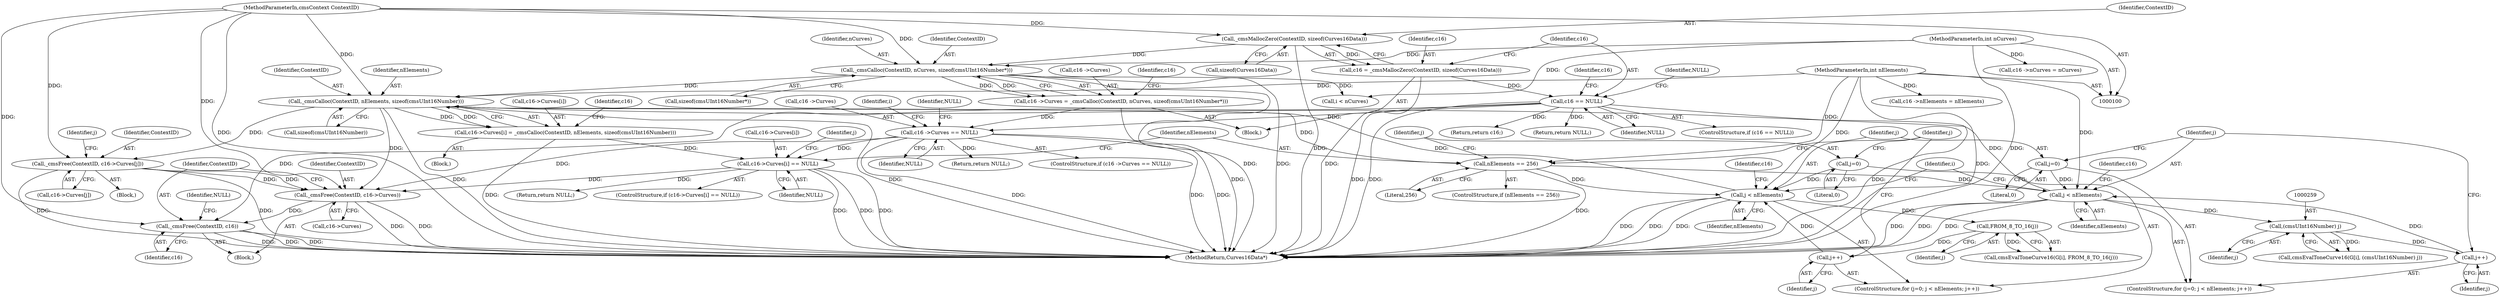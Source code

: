 digraph "0_Little-CMS_91c2db7f2559be504211b283bc3a2c631d6f06d9_2@pointer" {
"1000200" [label="(Call,_cmsFree(ContextID, c16))"];
"1000195" [label="(Call,_cmsFree(ContextID, c16->Curves))"];
"1000188" [label="(Call,_cmsFree(ContextID, c16->Curves[j]))"];
"1000164" [label="(Call,_cmsCalloc(ContextID, nElements, sizeof(cmsUInt16Number)))"];
"1000135" [label="(Call,_cmsCalloc(ContextID, nCurves, sizeof(cmsUInt16Number*)))"];
"1000111" [label="(Call,_cmsMallocZero(ContextID, sizeof(Curves16Data)))"];
"1000101" [label="(MethodParameterIn,cmsContext ContextID)"];
"1000102" [label="(MethodParameterIn,int nCurves)"];
"1000214" [label="(Call,j < nElements)"];
"1000217" [label="(Call,j++)"];
"1000232" [label="(Call,FROM_8_TO_16(j))"];
"1000211" [label="(Call,j=0)"];
"1000206" [label="(Call,nElements == 256)"];
"1000103" [label="(MethodParameterIn,int nElements)"];
"1000240" [label="(Call,j < nElements)"];
"1000237" [label="(Call,j=0)"];
"1000243" [label="(Call,j++)"];
"1000258" [label="(Call,(cmsUInt16Number) j)"];
"1000141" [label="(Call,c16 ->Curves == NULL)"];
"1000131" [label="(Call,c16 ->Curves = _cmsCalloc(ContextID, nCurves, sizeof(cmsUInt16Number*)))"];
"1000116" [label="(Call,c16 == NULL)"];
"1000109" [label="(Call,c16 = _cmsMallocZero(ContextID, sizeof(Curves16Data)))"];
"1000170" [label="(Call,c16->Curves[i] == NULL)"];
"1000158" [label="(Call,c16->Curves[i] = _cmsCalloc(ContextID, nElements, sizeof(cmsUInt16Number)))"];
"1000166" [label="(Identifier,nElements)"];
"1000121" [label="(Call,c16 ->nCurves = nCurves)"];
"1000203" [label="(Return,return NULL;)"];
"1000242" [label="(Identifier,nElements)"];
"1000218" [label="(Identifier,j)"];
"1000214" [label="(Call,j < nElements)"];
"1000112" [label="(Identifier,ContextID)"];
"1000263" [label="(MethodReturn,Curves16Data*)"];
"1000217" [label="(Call,j++)"];
"1000113" [label="(Call,sizeof(Curves16Data))"];
"1000126" [label="(Call,c16 ->nElements = nElements)"];
"1000189" [label="(Identifier,ContextID)"];
"1000115" [label="(ControlStructure,if (c16 == NULL))"];
"1000135" [label="(Call,_cmsCalloc(ContextID, nCurves, sizeof(cmsUInt16Number*)))"];
"1000169" [label="(ControlStructure,if (c16->Curves[i] == NULL))"];
"1000170" [label="(Call,c16->Curves[i] == NULL)"];
"1000118" [label="(Identifier,NULL)"];
"1000238" [label="(Identifier,j)"];
"1000195" [label="(Call,_cmsFree(ContextID, c16->Curves))"];
"1000103" [label="(MethodParameterIn,int nElements)"];
"1000165" [label="(Identifier,ContextID)"];
"1000132" [label="(Call,c16 ->Curves)"];
"1000167" [label="(Call,sizeof(cmsUInt16Number))"];
"1000164" [label="(Call,_cmsCalloc(ContextID, nElements, sizeof(cmsUInt16Number)))"];
"1000180" [label="(Identifier,j)"];
"1000141" [label="(Call,c16 ->Curves == NULL)"];
"1000260" [label="(Identifier,j)"];
"1000123" [label="(Identifier,c16)"];
"1000197" [label="(Call,c16->Curves)"];
"1000187" [label="(Block,)"];
"1000177" [label="(Block,)"];
"1000212" [label="(Identifier,j)"];
"1000146" [label="(Return,return NULL;)"];
"1000208" [label="(Literal,256)"];
"1000244" [label="(Identifier,j)"];
"1000111" [label="(Call,_cmsMallocZero(ContextID, sizeof(Curves16Data)))"];
"1000140" [label="(ControlStructure,if (c16 ->Curves == NULL))"];
"1000237" [label="(Call,j=0)"];
"1000261" [label="(Return,return c16;)"];
"1000240" [label="(Call,j < nElements)"];
"1000171" [label="(Call,c16->Curves[i])"];
"1000158" [label="(Call,c16->Curves[i] = _cmsCalloc(ContextID, nElements, sizeof(cmsUInt16Number)))"];
"1000241" [label="(Identifier,j)"];
"1000207" [label="(Identifier,nElements)"];
"1000200" [label="(Call,_cmsFree(ContextID, c16))"];
"1000205" [label="(ControlStructure,if (nElements == 256))"];
"1000143" [label="(Identifier,c16)"];
"1000136" [label="(Identifier,ContextID)"];
"1000224" [label="(Identifier,c16)"];
"1000120" [label="(Identifier,NULL)"];
"1000131" [label="(Call,c16 ->Curves = _cmsCalloc(ContextID, nCurves, sizeof(cmsUInt16Number*)))"];
"1000116" [label="(Call,c16 == NULL)"];
"1000157" [label="(Block,)"];
"1000186" [label="(Identifier,j)"];
"1000156" [label="(Identifier,i)"];
"1000110" [label="(Identifier,c16)"];
"1000206" [label="(Call,nElements == 256)"];
"1000210" [label="(ControlStructure,for (j=0; j < nElements; j++))"];
"1000239" [label="(Literal,0)"];
"1000142" [label="(Call,c16 ->Curves)"];
"1000137" [label="(Identifier,nCurves)"];
"1000190" [label="(Call,c16->Curves[j])"];
"1000258" [label="(Call,(cmsUInt16Number) j)"];
"1000150" [label="(Identifier,i)"];
"1000228" [label="(Call,cmsEvalToneCurve16(G[i], FROM_8_TO_16(j)))"];
"1000201" [label="(Identifier,ContextID)"];
"1000196" [label="(Identifier,ContextID)"];
"1000101" [label="(MethodParameterIn,cmsContext ContextID)"];
"1000243" [label="(Call,j++)"];
"1000119" [label="(Return,return NULL;)"];
"1000176" [label="(Identifier,NULL)"];
"1000204" [label="(Identifier,NULL)"];
"1000236" [label="(ControlStructure,for (j=0; j < nElements; j++))"];
"1000215" [label="(Identifier,j)"];
"1000109" [label="(Call,c16 = _cmsMallocZero(ContextID, sizeof(Curves16Data)))"];
"1000147" [label="(Identifier,NULL)"];
"1000188" [label="(Call,_cmsFree(ContextID, c16->Curves[j]))"];
"1000145" [label="(Identifier,NULL)"];
"1000117" [label="(Identifier,c16)"];
"1000211" [label="(Call,j=0)"];
"1000202" [label="(Identifier,c16)"];
"1000233" [label="(Identifier,j)"];
"1000105" [label="(Block,)"];
"1000173" [label="(Identifier,c16)"];
"1000213" [label="(Literal,0)"];
"1000232" [label="(Call,FROM_8_TO_16(j))"];
"1000254" [label="(Call,cmsEvalToneCurve16(G[i], (cmsUInt16Number) j))"];
"1000216" [label="(Identifier,nElements)"];
"1000159" [label="(Call,c16->Curves[i])"];
"1000250" [label="(Identifier,c16)"];
"1000152" [label="(Call,i < nCurves)"];
"1000102" [label="(MethodParameterIn,int nCurves)"];
"1000138" [label="(Call,sizeof(cmsUInt16Number*))"];
"1000200" -> "1000177"  [label="AST: "];
"1000200" -> "1000202"  [label="CFG: "];
"1000201" -> "1000200"  [label="AST: "];
"1000202" -> "1000200"  [label="AST: "];
"1000204" -> "1000200"  [label="CFG: "];
"1000200" -> "1000263"  [label="DDG: "];
"1000200" -> "1000263"  [label="DDG: "];
"1000200" -> "1000263"  [label="DDG: "];
"1000195" -> "1000200"  [label="DDG: "];
"1000101" -> "1000200"  [label="DDG: "];
"1000116" -> "1000200"  [label="DDG: "];
"1000195" -> "1000177"  [label="AST: "];
"1000195" -> "1000197"  [label="CFG: "];
"1000196" -> "1000195"  [label="AST: "];
"1000197" -> "1000195"  [label="AST: "];
"1000201" -> "1000195"  [label="CFG: "];
"1000195" -> "1000263"  [label="DDG: "];
"1000195" -> "1000263"  [label="DDG: "];
"1000188" -> "1000195"  [label="DDG: "];
"1000188" -> "1000195"  [label="DDG: "];
"1000164" -> "1000195"  [label="DDG: "];
"1000101" -> "1000195"  [label="DDG: "];
"1000141" -> "1000195"  [label="DDG: "];
"1000170" -> "1000195"  [label="DDG: "];
"1000188" -> "1000187"  [label="AST: "];
"1000188" -> "1000190"  [label="CFG: "];
"1000189" -> "1000188"  [label="AST: "];
"1000190" -> "1000188"  [label="AST: "];
"1000186" -> "1000188"  [label="CFG: "];
"1000188" -> "1000263"  [label="DDG: "];
"1000188" -> "1000263"  [label="DDG: "];
"1000164" -> "1000188"  [label="DDG: "];
"1000101" -> "1000188"  [label="DDG: "];
"1000164" -> "1000158"  [label="AST: "];
"1000164" -> "1000167"  [label="CFG: "];
"1000165" -> "1000164"  [label="AST: "];
"1000166" -> "1000164"  [label="AST: "];
"1000167" -> "1000164"  [label="AST: "];
"1000158" -> "1000164"  [label="CFG: "];
"1000164" -> "1000263"  [label="DDG: "];
"1000164" -> "1000263"  [label="DDG: "];
"1000164" -> "1000158"  [label="DDG: "];
"1000164" -> "1000158"  [label="DDG: "];
"1000135" -> "1000164"  [label="DDG: "];
"1000101" -> "1000164"  [label="DDG: "];
"1000214" -> "1000164"  [label="DDG: "];
"1000240" -> "1000164"  [label="DDG: "];
"1000103" -> "1000164"  [label="DDG: "];
"1000164" -> "1000206"  [label="DDG: "];
"1000135" -> "1000131"  [label="AST: "];
"1000135" -> "1000138"  [label="CFG: "];
"1000136" -> "1000135"  [label="AST: "];
"1000137" -> "1000135"  [label="AST: "];
"1000138" -> "1000135"  [label="AST: "];
"1000131" -> "1000135"  [label="CFG: "];
"1000135" -> "1000263"  [label="DDG: "];
"1000135" -> "1000263"  [label="DDG: "];
"1000135" -> "1000131"  [label="DDG: "];
"1000135" -> "1000131"  [label="DDG: "];
"1000111" -> "1000135"  [label="DDG: "];
"1000101" -> "1000135"  [label="DDG: "];
"1000102" -> "1000135"  [label="DDG: "];
"1000135" -> "1000152"  [label="DDG: "];
"1000111" -> "1000109"  [label="AST: "];
"1000111" -> "1000113"  [label="CFG: "];
"1000112" -> "1000111"  [label="AST: "];
"1000113" -> "1000111"  [label="AST: "];
"1000109" -> "1000111"  [label="CFG: "];
"1000111" -> "1000263"  [label="DDG: "];
"1000111" -> "1000109"  [label="DDG: "];
"1000101" -> "1000111"  [label="DDG: "];
"1000101" -> "1000100"  [label="AST: "];
"1000101" -> "1000263"  [label="DDG: "];
"1000102" -> "1000100"  [label="AST: "];
"1000102" -> "1000263"  [label="DDG: "];
"1000102" -> "1000121"  [label="DDG: "];
"1000102" -> "1000152"  [label="DDG: "];
"1000214" -> "1000210"  [label="AST: "];
"1000214" -> "1000216"  [label="CFG: "];
"1000215" -> "1000214"  [label="AST: "];
"1000216" -> "1000214"  [label="AST: "];
"1000224" -> "1000214"  [label="CFG: "];
"1000156" -> "1000214"  [label="CFG: "];
"1000214" -> "1000263"  [label="DDG: "];
"1000214" -> "1000263"  [label="DDG: "];
"1000214" -> "1000263"  [label="DDG: "];
"1000217" -> "1000214"  [label="DDG: "];
"1000211" -> "1000214"  [label="DDG: "];
"1000206" -> "1000214"  [label="DDG: "];
"1000103" -> "1000214"  [label="DDG: "];
"1000214" -> "1000232"  [label="DDG: "];
"1000217" -> "1000210"  [label="AST: "];
"1000217" -> "1000218"  [label="CFG: "];
"1000218" -> "1000217"  [label="AST: "];
"1000215" -> "1000217"  [label="CFG: "];
"1000232" -> "1000217"  [label="DDG: "];
"1000232" -> "1000228"  [label="AST: "];
"1000232" -> "1000233"  [label="CFG: "];
"1000233" -> "1000232"  [label="AST: "];
"1000228" -> "1000232"  [label="CFG: "];
"1000232" -> "1000228"  [label="DDG: "];
"1000211" -> "1000210"  [label="AST: "];
"1000211" -> "1000213"  [label="CFG: "];
"1000212" -> "1000211"  [label="AST: "];
"1000213" -> "1000211"  [label="AST: "];
"1000215" -> "1000211"  [label="CFG: "];
"1000206" -> "1000205"  [label="AST: "];
"1000206" -> "1000208"  [label="CFG: "];
"1000207" -> "1000206"  [label="AST: "];
"1000208" -> "1000206"  [label="AST: "];
"1000212" -> "1000206"  [label="CFG: "];
"1000238" -> "1000206"  [label="CFG: "];
"1000206" -> "1000263"  [label="DDG: "];
"1000103" -> "1000206"  [label="DDG: "];
"1000206" -> "1000240"  [label="DDG: "];
"1000103" -> "1000100"  [label="AST: "];
"1000103" -> "1000263"  [label="DDG: "];
"1000103" -> "1000126"  [label="DDG: "];
"1000103" -> "1000240"  [label="DDG: "];
"1000240" -> "1000236"  [label="AST: "];
"1000240" -> "1000242"  [label="CFG: "];
"1000241" -> "1000240"  [label="AST: "];
"1000242" -> "1000240"  [label="AST: "];
"1000250" -> "1000240"  [label="CFG: "];
"1000156" -> "1000240"  [label="CFG: "];
"1000240" -> "1000263"  [label="DDG: "];
"1000240" -> "1000263"  [label="DDG: "];
"1000240" -> "1000263"  [label="DDG: "];
"1000237" -> "1000240"  [label="DDG: "];
"1000243" -> "1000240"  [label="DDG: "];
"1000240" -> "1000258"  [label="DDG: "];
"1000237" -> "1000236"  [label="AST: "];
"1000237" -> "1000239"  [label="CFG: "];
"1000238" -> "1000237"  [label="AST: "];
"1000239" -> "1000237"  [label="AST: "];
"1000241" -> "1000237"  [label="CFG: "];
"1000243" -> "1000236"  [label="AST: "];
"1000243" -> "1000244"  [label="CFG: "];
"1000244" -> "1000243"  [label="AST: "];
"1000241" -> "1000243"  [label="CFG: "];
"1000258" -> "1000243"  [label="DDG: "];
"1000258" -> "1000254"  [label="AST: "];
"1000258" -> "1000260"  [label="CFG: "];
"1000259" -> "1000258"  [label="AST: "];
"1000260" -> "1000258"  [label="AST: "];
"1000254" -> "1000258"  [label="CFG: "];
"1000258" -> "1000254"  [label="DDG: "];
"1000141" -> "1000140"  [label="AST: "];
"1000141" -> "1000145"  [label="CFG: "];
"1000142" -> "1000141"  [label="AST: "];
"1000145" -> "1000141"  [label="AST: "];
"1000147" -> "1000141"  [label="CFG: "];
"1000150" -> "1000141"  [label="CFG: "];
"1000141" -> "1000263"  [label="DDG: "];
"1000141" -> "1000263"  [label="DDG: "];
"1000141" -> "1000263"  [label="DDG: "];
"1000131" -> "1000141"  [label="DDG: "];
"1000116" -> "1000141"  [label="DDG: "];
"1000141" -> "1000146"  [label="DDG: "];
"1000141" -> "1000170"  [label="DDG: "];
"1000131" -> "1000105"  [label="AST: "];
"1000132" -> "1000131"  [label="AST: "];
"1000143" -> "1000131"  [label="CFG: "];
"1000131" -> "1000263"  [label="DDG: "];
"1000116" -> "1000115"  [label="AST: "];
"1000116" -> "1000118"  [label="CFG: "];
"1000117" -> "1000116"  [label="AST: "];
"1000118" -> "1000116"  [label="AST: "];
"1000120" -> "1000116"  [label="CFG: "];
"1000123" -> "1000116"  [label="CFG: "];
"1000116" -> "1000263"  [label="DDG: "];
"1000116" -> "1000263"  [label="DDG: "];
"1000116" -> "1000263"  [label="DDG: "];
"1000109" -> "1000116"  [label="DDG: "];
"1000116" -> "1000119"  [label="DDG: "];
"1000116" -> "1000261"  [label="DDG: "];
"1000109" -> "1000105"  [label="AST: "];
"1000110" -> "1000109"  [label="AST: "];
"1000117" -> "1000109"  [label="CFG: "];
"1000109" -> "1000263"  [label="DDG: "];
"1000170" -> "1000169"  [label="AST: "];
"1000170" -> "1000176"  [label="CFG: "];
"1000171" -> "1000170"  [label="AST: "];
"1000176" -> "1000170"  [label="AST: "];
"1000180" -> "1000170"  [label="CFG: "];
"1000207" -> "1000170"  [label="CFG: "];
"1000170" -> "1000263"  [label="DDG: "];
"1000170" -> "1000263"  [label="DDG: "];
"1000170" -> "1000263"  [label="DDG: "];
"1000158" -> "1000170"  [label="DDG: "];
"1000170" -> "1000203"  [label="DDG: "];
"1000158" -> "1000157"  [label="AST: "];
"1000159" -> "1000158"  [label="AST: "];
"1000173" -> "1000158"  [label="CFG: "];
"1000158" -> "1000263"  [label="DDG: "];
}
